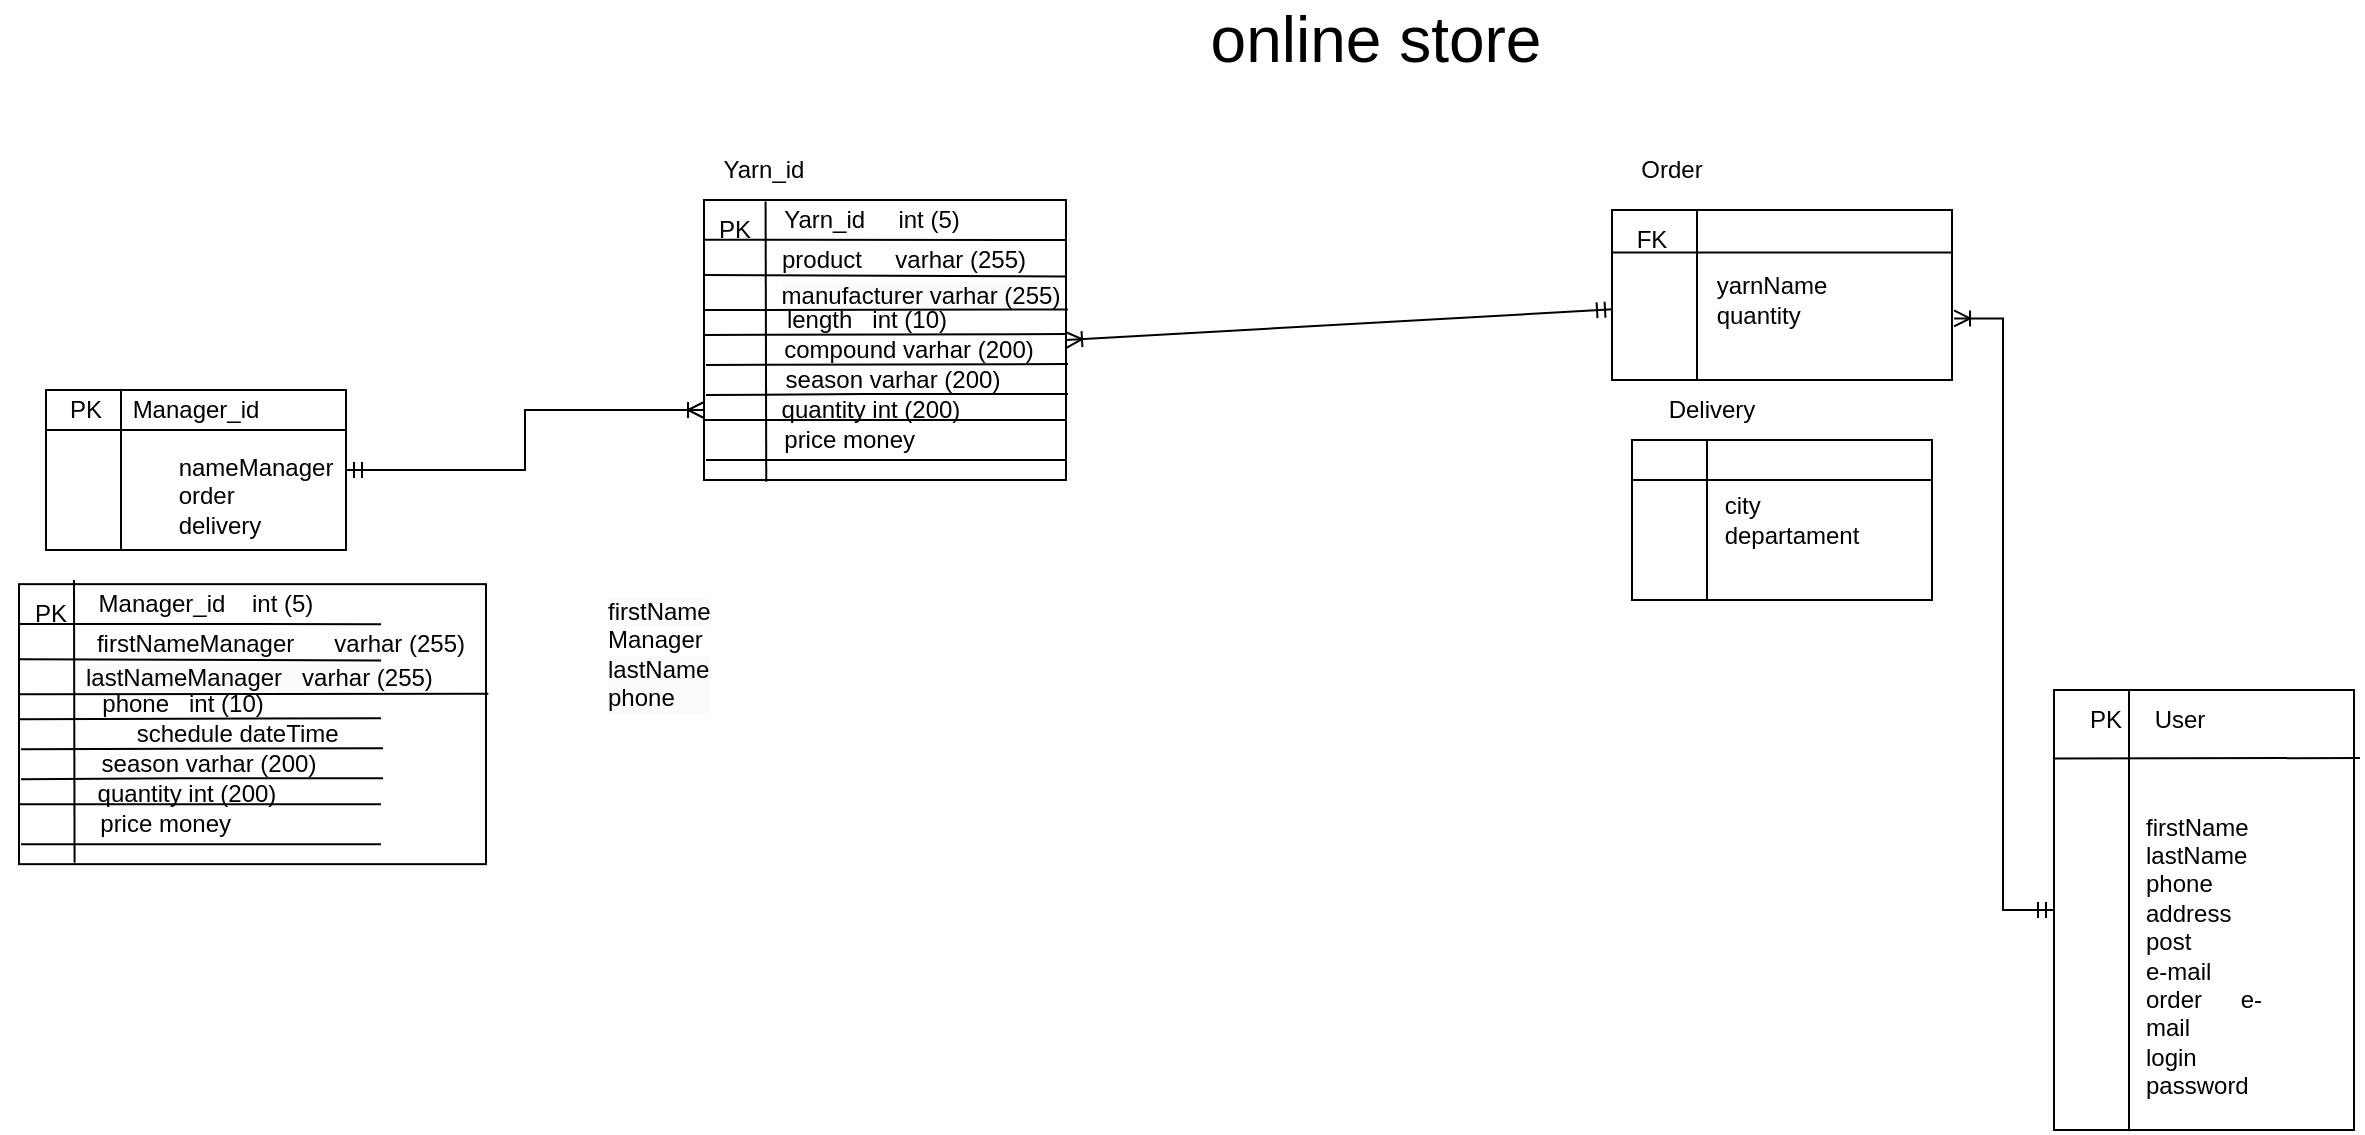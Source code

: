 <mxfile version="21.6.1" type="github">
  <diagram name="Страница 1" id="T4Ymd4aeEVdObeijaIQG">
    <mxGraphModel dx="1172" dy="157" grid="1" gridSize="10" guides="1" tooltips="1" connect="1" arrows="1" fold="1" page="1" pageScale="1" pageWidth="827" pageHeight="1169" math="0" shadow="0">
      <root>
        <mxCell id="0" />
        <mxCell id="1" parent="0" />
        <mxCell id="0Lf7RoLiXzNrAuDKem5A-22" value="" style="rounded=0;whiteSpace=wrap;html=1;" parent="1" vertex="1">
          <mxGeometry x="644" y="365" width="150" height="220" as="geometry" />
        </mxCell>
        <mxCell id="0Lf7RoLiXzNrAuDKem5A-23" value="User" style="text;html=1;strokeColor=none;fillColor=none;align=center;verticalAlign=middle;whiteSpace=wrap;rounded=0;" parent="1" vertex="1">
          <mxGeometry x="677" y="365" width="60" height="30" as="geometry" />
        </mxCell>
        <mxCell id="0Lf7RoLiXzNrAuDKem5A-24" value="" style="endArrow=none;html=1;rounded=0;exitX=0.25;exitY=1;exitDx=0;exitDy=0;entryX=0.25;entryY=0;entryDx=0;entryDy=0;" parent="1" source="0Lf7RoLiXzNrAuDKem5A-22" target="0Lf7RoLiXzNrAuDKem5A-22" edge="1">
          <mxGeometry width="50" height="50" relative="1" as="geometry">
            <mxPoint x="685" y="385" as="sourcePoint" />
            <mxPoint x="735" y="335" as="targetPoint" />
          </mxGeometry>
        </mxCell>
        <mxCell id="0Lf7RoLiXzNrAuDKem5A-28" value="" style="endArrow=none;html=1;rounded=0;exitX=0.064;exitY=1.142;exitDx=0;exitDy=0;exitPerimeter=0;" parent="1" source="0Lf7RoLiXzNrAuDKem5A-29" edge="1">
          <mxGeometry width="50" height="50" relative="1" as="geometry">
            <mxPoint x="647" y="398" as="sourcePoint" />
            <mxPoint x="797" y="399" as="targetPoint" />
          </mxGeometry>
        </mxCell>
        <mxCell id="0Lf7RoLiXzNrAuDKem5A-29" value="PK" style="text;html=1;strokeColor=none;fillColor=none;align=center;verticalAlign=middle;whiteSpace=wrap;rounded=0;" parent="1" vertex="1">
          <mxGeometry x="640" y="365" width="60" height="30" as="geometry" />
        </mxCell>
        <mxCell id="0Lf7RoLiXzNrAuDKem5A-32" value="" style="rounded=0;whiteSpace=wrap;html=1;" parent="1" vertex="1">
          <mxGeometry x="-31" y="120" width="181" height="140" as="geometry" />
        </mxCell>
        <mxCell id="0Lf7RoLiXzNrAuDKem5A-33" value="Yarn_id" style="text;html=1;strokeColor=none;fillColor=none;align=center;verticalAlign=middle;whiteSpace=wrap;rounded=0;" parent="1" vertex="1">
          <mxGeometry x="-31" y="90" width="60" height="30" as="geometry" />
        </mxCell>
        <mxCell id="0Lf7RoLiXzNrAuDKem5A-35" value="" style="endArrow=none;html=1;rounded=0;exitX=0.172;exitY=1.006;exitDx=0;exitDy=0;entryX=0.812;entryY=0.027;entryDx=0;entryDy=0;exitPerimeter=0;entryPerimeter=0;" parent="1" source="0Lf7RoLiXzNrAuDKem5A-32" target="0Lf7RoLiXzNrAuDKem5A-37" edge="1">
          <mxGeometry width="50" height="50" relative="1" as="geometry">
            <mxPoint x="240" y="200" as="sourcePoint" />
            <mxPoint x="290" y="150" as="targetPoint" />
          </mxGeometry>
        </mxCell>
        <mxCell id="0Lf7RoLiXzNrAuDKem5A-37" value="PK" style="text;html=1;strokeColor=none;fillColor=none;align=center;verticalAlign=middle;whiteSpace=wrap;rounded=0;" parent="1" vertex="1">
          <mxGeometry x="-40" y="120" width="49" height="30" as="geometry" />
        </mxCell>
        <mxCell id="0Lf7RoLiXzNrAuDKem5A-47" value="" style="rounded=0;whiteSpace=wrap;html=1;" parent="1" vertex="1">
          <mxGeometry x="423" y="125" width="170" height="85" as="geometry" />
        </mxCell>
        <mxCell id="0Lf7RoLiXzNrAuDKem5A-48" value="" style="rounded=0;whiteSpace=wrap;html=1;" parent="1" vertex="1">
          <mxGeometry x="433" y="240" width="150" height="80" as="geometry" />
        </mxCell>
        <mxCell id="0Lf7RoLiXzNrAuDKem5A-50" value="Order" style="text;html=1;strokeColor=none;fillColor=none;align=center;verticalAlign=middle;whiteSpace=wrap;rounded=0;" parent="1" vertex="1">
          <mxGeometry x="423" y="90" width="60" height="30" as="geometry" />
        </mxCell>
        <mxCell id="0Lf7RoLiXzNrAuDKem5A-51" value="" style="endArrow=none;html=1;rounded=0;exitX=0;exitY=0.25;exitDx=0;exitDy=0;entryX=1;entryY=0.25;entryDx=0;entryDy=0;" parent="1" source="0Lf7RoLiXzNrAuDKem5A-47" target="0Lf7RoLiXzNrAuDKem5A-47" edge="1">
          <mxGeometry width="50" height="50" relative="1" as="geometry">
            <mxPoint x="483" y="180" as="sourcePoint" />
            <mxPoint x="533" y="130" as="targetPoint" />
          </mxGeometry>
        </mxCell>
        <mxCell id="0Lf7RoLiXzNrAuDKem5A-52" value="" style="endArrow=none;html=1;rounded=0;entryX=0.25;entryY=0;entryDx=0;entryDy=0;exitX=0.25;exitY=1;exitDx=0;exitDy=0;" parent="1" source="0Lf7RoLiXzNrAuDKem5A-47" target="0Lf7RoLiXzNrAuDKem5A-47" edge="1">
          <mxGeometry width="50" height="50" relative="1" as="geometry">
            <mxPoint x="483" y="180" as="sourcePoint" />
            <mxPoint x="533" y="130" as="targetPoint" />
          </mxGeometry>
        </mxCell>
        <mxCell id="0Lf7RoLiXzNrAuDKem5A-53" value="yarnName&lt;br&gt;&lt;div style=&quot;text-align: left;&quot;&gt;&lt;span style=&quot;background-color: initial;&quot;&gt;quantity&lt;/span&gt;&lt;/div&gt;" style="text;html=1;strokeColor=none;fillColor=none;align=center;verticalAlign=middle;whiteSpace=wrap;rounded=0;" parent="1" vertex="1">
          <mxGeometry x="473" y="155" width="60" height="30" as="geometry" />
        </mxCell>
        <mxCell id="0Lf7RoLiXzNrAuDKem5A-54" value="FK" style="text;html=1;strokeColor=none;fillColor=none;align=center;verticalAlign=middle;whiteSpace=wrap;rounded=0;" parent="1" vertex="1">
          <mxGeometry x="413" y="125" width="60" height="30" as="geometry" />
        </mxCell>
        <mxCell id="0Lf7RoLiXzNrAuDKem5A-57" value="Delivery" style="text;html=1;strokeColor=none;fillColor=none;align=center;verticalAlign=middle;whiteSpace=wrap;rounded=0;" parent="1" vertex="1">
          <mxGeometry x="443" y="210" width="60" height="30" as="geometry" />
        </mxCell>
        <mxCell id="0Lf7RoLiXzNrAuDKem5A-58" value="" style="endArrow=none;html=1;rounded=0;entryX=0.25;entryY=0;entryDx=0;entryDy=0;exitX=0.25;exitY=1;exitDx=0;exitDy=0;" parent="1" source="0Lf7RoLiXzNrAuDKem5A-48" target="0Lf7RoLiXzNrAuDKem5A-48" edge="1">
          <mxGeometry width="50" height="50" relative="1" as="geometry">
            <mxPoint x="493" y="370" as="sourcePoint" />
            <mxPoint x="543" y="320" as="targetPoint" />
          </mxGeometry>
        </mxCell>
        <mxCell id="0Lf7RoLiXzNrAuDKem5A-59" value="" style="endArrow=none;html=1;rounded=0;exitX=0;exitY=0.25;exitDx=0;exitDy=0;exitPerimeter=0;entryX=1;entryY=0.25;entryDx=0;entryDy=0;" parent="1" source="0Lf7RoLiXzNrAuDKem5A-48" target="0Lf7RoLiXzNrAuDKem5A-48" edge="1">
          <mxGeometry width="50" height="50" relative="1" as="geometry">
            <mxPoint x="493" y="370" as="sourcePoint" />
            <mxPoint x="543" y="320" as="targetPoint" />
          </mxGeometry>
        </mxCell>
        <mxCell id="0Lf7RoLiXzNrAuDKem5A-60" value="&lt;div style=&quot;text-align: left;&quot;&gt;&lt;span style=&quot;background-color: initial;&quot;&gt;city&lt;/span&gt;&lt;/div&gt;&lt;div style=&quot;text-align: left;&quot;&gt;&lt;span style=&quot;background-color: initial;&quot;&gt;departament&lt;/span&gt;&lt;/div&gt;" style="text;html=1;strokeColor=none;fillColor=none;align=center;verticalAlign=middle;whiteSpace=wrap;rounded=0;" parent="1" vertex="1">
          <mxGeometry x="483" y="265" width="60" height="30" as="geometry" />
        </mxCell>
        <mxCell id="0Lf7RoLiXzNrAuDKem5A-61" value="&lt;div style=&quot;text-align: left;&quot;&gt;&lt;span style=&quot;background-color: initial;&quot;&gt;firstName&lt;/span&gt;&lt;/div&gt;&lt;div style=&quot;text-align: left;&quot;&gt;&lt;span style=&quot;background-color: initial;&quot;&gt;lastName&lt;/span&gt;&lt;/div&gt;&lt;div style=&quot;text-align: left;&quot;&gt;&lt;span style=&quot;background-color: initial;&quot;&gt;phone&lt;/span&gt;&lt;/div&gt;&lt;div style=&quot;text-align: left;&quot;&gt;&lt;span style=&quot;background-color: initial;&quot;&gt;address&lt;/span&gt;&lt;/div&gt;&lt;div style=&quot;text-align: left;&quot;&gt;&lt;span style=&quot;background-color: initial;&quot;&gt;post&lt;/span&gt;&lt;/div&gt;&lt;div style=&quot;text-align: left;&quot;&gt;&lt;span style=&quot;background-color: initial;&quot;&gt;e-mail&lt;/span&gt;&lt;/div&gt;&lt;div style=&quot;text-align: justify;&quot;&gt;&lt;span style=&quot;background-color: initial;&quot;&gt;order&amp;nbsp;&lt;/span&gt;e- mail&lt;/div&gt;&lt;div style=&quot;border-color: var(--border-color); text-align: left;&quot;&gt;&lt;span style=&quot;border-color: var(--border-color); background-color: initial;&quot;&gt;login&lt;/span&gt;&lt;/div&gt;&lt;div style=&quot;border-color: var(--border-color); text-align: left;&quot;&gt;&lt;span style=&quot;border-color: var(--border-color); background-color: initial;&quot;&gt;password&lt;/span&gt;&lt;/div&gt;" style="text;html=1;strokeColor=none;fillColor=none;align=center;verticalAlign=middle;whiteSpace=wrap;rounded=0;" parent="1" vertex="1">
          <mxGeometry x="689" y="482.5" width="60" height="30" as="geometry" />
        </mxCell>
        <mxCell id="0Lf7RoLiXzNrAuDKem5A-77" value="" style="rounded=0;whiteSpace=wrap;html=1;" parent="1" vertex="1">
          <mxGeometry x="-360" y="215" width="150" height="80" as="geometry" />
        </mxCell>
        <mxCell id="0Lf7RoLiXzNrAuDKem5A-78" value="Manager_id" style="text;html=1;strokeColor=none;fillColor=none;align=center;verticalAlign=middle;whiteSpace=wrap;rounded=0;" parent="1" vertex="1">
          <mxGeometry x="-320" y="210" width="70" height="30" as="geometry" />
        </mxCell>
        <mxCell id="0Lf7RoLiXzNrAuDKem5A-79" value="" style="endArrow=none;html=1;rounded=0;entryX=0.25;entryY=0;entryDx=0;entryDy=0;exitX=0.25;exitY=1;exitDx=0;exitDy=0;" parent="1" source="0Lf7RoLiXzNrAuDKem5A-77" target="0Lf7RoLiXzNrAuDKem5A-77" edge="1">
          <mxGeometry width="50" height="50" relative="1" as="geometry">
            <mxPoint x="-300" y="345" as="sourcePoint" />
            <mxPoint x="-250" y="295" as="targetPoint" />
          </mxGeometry>
        </mxCell>
        <mxCell id="0Lf7RoLiXzNrAuDKem5A-80" value="" style="endArrow=none;html=1;rounded=0;exitX=0;exitY=0.25;exitDx=0;exitDy=0;exitPerimeter=0;entryX=1;entryY=0.25;entryDx=0;entryDy=0;" parent="1" source="0Lf7RoLiXzNrAuDKem5A-77" target="0Lf7RoLiXzNrAuDKem5A-77" edge="1">
          <mxGeometry width="50" height="50" relative="1" as="geometry">
            <mxPoint x="-300" y="345" as="sourcePoint" />
            <mxPoint x="-250" y="295" as="targetPoint" />
          </mxGeometry>
        </mxCell>
        <mxCell id="0Lf7RoLiXzNrAuDKem5A-81" value="&lt;div style=&quot;text-align: left;&quot;&gt;nameManager&lt;/div&gt;&lt;div style=&quot;text-align: left;&quot;&gt;order&lt;/div&gt;&lt;div style=&quot;text-align: left;&quot;&gt;delivery&lt;/div&gt;" style="text;html=1;strokeColor=none;fillColor=none;align=center;verticalAlign=middle;whiteSpace=wrap;rounded=0;" parent="1" vertex="1">
          <mxGeometry x="-290" y="240" width="70" height="55" as="geometry" />
        </mxCell>
        <mxCell id="0Lf7RoLiXzNrAuDKem5A-82" value="" style="endArrow=ERoneToMany;html=1;rounded=0;edgeStyle=orthogonalEdgeStyle;exitX=1;exitY=0.5;exitDx=0;exitDy=0;entryX=0;entryY=0.75;entryDx=0;entryDy=0;startArrow=ERmandOne;startFill=0;endFill=0;" parent="1" source="0Lf7RoLiXzNrAuDKem5A-77" target="0Lf7RoLiXzNrAuDKem5A-32" edge="1">
          <mxGeometry width="50" height="50" relative="1" as="geometry">
            <mxPoint x="310" y="300" as="sourcePoint" />
            <mxPoint x="110" y="180" as="targetPoint" />
          </mxGeometry>
        </mxCell>
        <mxCell id="0Lf7RoLiXzNrAuDKem5A-88" value="" style="endArrow=ERmandOne;html=1;rounded=0;exitX=1;exitY=0.5;exitDx=0;exitDy=0;startArrow=ERoneToMany;startFill=0;endFill=0;entryX=0.003;entryY=0.584;entryDx=0;entryDy=0;entryPerimeter=0;" parent="1" source="0Lf7RoLiXzNrAuDKem5A-32" target="0Lf7RoLiXzNrAuDKem5A-47" edge="1">
          <mxGeometry width="50" height="50" relative="1" as="geometry">
            <mxPoint x="310" y="300" as="sourcePoint" />
            <mxPoint x="420" y="175" as="targetPoint" />
          </mxGeometry>
        </mxCell>
        <mxCell id="0Lf7RoLiXzNrAuDKem5A-89" value="" style="endArrow=ERmandOne;html=1;rounded=0;edgeStyle=orthogonalEdgeStyle;exitX=1.006;exitY=0.638;exitDx=0;exitDy=0;exitPerimeter=0;entryX=0;entryY=0.5;entryDx=0;entryDy=0;startArrow=ERoneToMany;startFill=0;endFill=0;" parent="1" source="0Lf7RoLiXzNrAuDKem5A-47" target="0Lf7RoLiXzNrAuDKem5A-22" edge="1">
          <mxGeometry width="50" height="50" relative="1" as="geometry">
            <mxPoint x="310" y="300" as="sourcePoint" />
            <mxPoint x="360" y="250" as="targetPoint" />
          </mxGeometry>
        </mxCell>
        <mxCell id="0Lf7RoLiXzNrAuDKem5A-92" value="PK" style="text;html=1;strokeColor=none;fillColor=none;align=center;verticalAlign=middle;whiteSpace=wrap;rounded=0;" parent="1" vertex="1">
          <mxGeometry x="-370" y="210" width="60" height="30" as="geometry" />
        </mxCell>
        <mxCell id="0Lf7RoLiXzNrAuDKem5A-95" value="&lt;font style=&quot;font-size: 32px;&quot;&gt;online store&lt;/font&gt;" style="text;html=1;strokeColor=none;fillColor=none;align=center;verticalAlign=middle;whiteSpace=wrap;rounded=0;" parent="1" vertex="1">
          <mxGeometry x="150" y="20" width="310" height="40" as="geometry" />
        </mxCell>
        <mxCell id="pk9TiOUVp1RMb6NfwxUh-2" value="" style="endArrow=none;html=1;rounded=0;exitX=0.204;exitY=0.667;exitDx=0;exitDy=0;exitPerimeter=0;" parent="1" edge="1">
          <mxGeometry width="50" height="50" relative="1" as="geometry">
            <mxPoint x="-31.504" y="139.87" as="sourcePoint" />
            <mxPoint x="150" y="140" as="targetPoint" />
          </mxGeometry>
        </mxCell>
        <mxCell id="pk9TiOUVp1RMb6NfwxUh-3" value="Yarn_id&amp;nbsp; &amp;nbsp; &amp;nbsp;int (5)" style="text;html=1;strokeColor=none;fillColor=none;align=center;verticalAlign=middle;whiteSpace=wrap;rounded=0;" parent="1" vertex="1">
          <mxGeometry x="2.5" y="115" width="100" height="30" as="geometry" />
        </mxCell>
        <mxCell id="pk9TiOUVp1RMb6NfwxUh-5" value="" style="endArrow=none;html=1;rounded=0;exitX=0;exitY=0.75;exitDx=0;exitDy=0;entryX=0.968;entryY=0.44;entryDx=0;entryDy=0;entryPerimeter=0;" parent="1" target="pk9TiOUVp1RMb6NfwxUh-9" edge="1">
          <mxGeometry width="50" height="50" relative="1" as="geometry">
            <mxPoint x="-31" y="157.5" as="sourcePoint" />
            <mxPoint x="150" y="157" as="targetPoint" />
          </mxGeometry>
        </mxCell>
        <mxCell id="pk9TiOUVp1RMb6NfwxUh-6" value="product&amp;nbsp; &amp;nbsp; &amp;nbsp;varhar (255)" style="text;html=1;strokeColor=none;fillColor=none;align=center;verticalAlign=middle;whiteSpace=wrap;rounded=0;" parent="1" vertex="1">
          <mxGeometry x="6" y="135" width="126" height="30" as="geometry" />
        </mxCell>
        <mxCell id="pk9TiOUVp1RMb6NfwxUh-9" value="&lt;br&gt;&lt;span style=&quot;color: rgb(0, 0, 0); font-family: Helvetica; font-size: 12px; font-style: normal; font-variant-ligatures: normal; font-variant-caps: normal; font-weight: 400; letter-spacing: normal; orphans: 2; text-align: center; text-indent: 0px; text-transform: none; widows: 2; word-spacing: 0px; -webkit-text-stroke-width: 0px; background-color: rgb(251, 251, 251); text-decoration-thickness: initial; text-decoration-style: initial; text-decoration-color: initial; float: none; display: inline !important;&quot;&gt;manufacturer varhar (255)&lt;/span&gt;" style="text;html=1;strokeColor=none;fillColor=none;align=center;verticalAlign=middle;whiteSpace=wrap;rounded=0;" parent="1" vertex="1">
          <mxGeometry y="145" width="155" height="30" as="geometry" />
        </mxCell>
        <mxCell id="pk9TiOUVp1RMb6NfwxUh-11" value="" style="endArrow=none;html=1;rounded=0;exitX=0;exitY=0.75;exitDx=0;exitDy=0;entryX=1.008;entryY=0.199;entryDx=0;entryDy=0;entryPerimeter=0;" parent="1" edge="1">
          <mxGeometry width="50" height="50" relative="1" as="geometry">
            <mxPoint x="-31" y="187.5" as="sourcePoint" />
            <mxPoint x="150" y="187" as="targetPoint" />
          </mxGeometry>
        </mxCell>
        <mxCell id="pk9TiOUVp1RMb6NfwxUh-12" value="length&amp;nbsp; &amp;nbsp;int (10)" style="text;html=1;strokeColor=none;fillColor=none;align=center;verticalAlign=middle;whiteSpace=wrap;rounded=0;" parent="1" vertex="1">
          <mxGeometry y="165" width="101" height="30" as="geometry" />
        </mxCell>
        <mxCell id="pk9TiOUVp1RMb6NfwxUh-14" value="" style="endArrow=none;html=1;rounded=0;exitX=0;exitY=0.75;exitDx=0;exitDy=0;entryX=1.008;entryY=0.199;entryDx=0;entryDy=0;entryPerimeter=0;" parent="1" edge="1">
          <mxGeometry width="50" height="50" relative="1" as="geometry">
            <mxPoint x="-30" y="202.5" as="sourcePoint" />
            <mxPoint x="151" y="202" as="targetPoint" />
          </mxGeometry>
        </mxCell>
        <mxCell id="pk9TiOUVp1RMb6NfwxUh-15" value="compound varhar (200)" style="text;html=1;strokeColor=none;fillColor=none;align=center;verticalAlign=middle;whiteSpace=wrap;rounded=0;" parent="1" vertex="1">
          <mxGeometry x="6" y="180" width="131" height="30" as="geometry" />
        </mxCell>
        <mxCell id="pk9TiOUVp1RMb6NfwxUh-17" value="" style="endArrow=none;html=1;rounded=0;exitX=0;exitY=0.75;exitDx=0;exitDy=0;entryX=1.008;entryY=0.199;entryDx=0;entryDy=0;entryPerimeter=0;" parent="1" edge="1">
          <mxGeometry width="50" height="50" relative="1" as="geometry">
            <mxPoint x="-30" y="217.5" as="sourcePoint" />
            <mxPoint x="151" y="217" as="targetPoint" />
            <Array as="points">
              <mxPoint x="50" y="217" />
            </Array>
          </mxGeometry>
        </mxCell>
        <mxCell id="pk9TiOUVp1RMb6NfwxUh-18" value="season varhar&amp;nbsp;(200)" style="text;html=1;strokeColor=none;fillColor=none;align=center;verticalAlign=middle;whiteSpace=wrap;rounded=0;" parent="1" vertex="1">
          <mxGeometry x="6" y="195" width="115" height="30" as="geometry" />
        </mxCell>
        <mxCell id="pk9TiOUVp1RMb6NfwxUh-22" value="" style="endArrow=none;html=1;rounded=0;exitX=0;exitY=0.75;exitDx=0;exitDy=0;entryX=1.005;entryY=0.391;entryDx=0;entryDy=0;entryPerimeter=0;" parent="1" target="0Lf7RoLiXzNrAuDKem5A-32" edge="1">
          <mxGeometry width="50" height="50" relative="1" as="geometry">
            <mxPoint x="-31" y="175" as="sourcePoint" />
            <mxPoint x="150" y="174.5" as="targetPoint" />
          </mxGeometry>
        </mxCell>
        <mxCell id="mv-qWtKqSbX8jmiEhd1X-4" value="quantity&amp;nbsp;int (200)" style="text;html=1;strokeColor=none;fillColor=none;align=center;verticalAlign=middle;whiteSpace=wrap;rounded=0;" vertex="1" parent="1">
          <mxGeometry x="-5" y="210" width="115" height="30" as="geometry" />
        </mxCell>
        <mxCell id="mv-qWtKqSbX8jmiEhd1X-6" value="" style="endArrow=none;html=1;rounded=0;exitX=-0.004;exitY=0.853;exitDx=0;exitDy=0;exitPerimeter=0;" edge="1" parent="1">
          <mxGeometry width="50" height="50" relative="1" as="geometry">
            <mxPoint x="-31.2" y="230.0" as="sourcePoint" />
            <mxPoint x="150" y="230" as="targetPoint" />
            <Array as="points" />
          </mxGeometry>
        </mxCell>
        <mxCell id="mv-qWtKqSbX8jmiEhd1X-7" value="" style="endArrow=none;html=1;rounded=0;" edge="1" parent="1">
          <mxGeometry width="50" height="50" relative="1" as="geometry">
            <mxPoint x="-30" y="250" as="sourcePoint" />
            <mxPoint x="150" y="250" as="targetPoint" />
          </mxGeometry>
        </mxCell>
        <mxCell id="mv-qWtKqSbX8jmiEhd1X-8" value="price money&amp;nbsp;" style="text;html=1;strokeColor=none;fillColor=none;align=center;verticalAlign=middle;whiteSpace=wrap;rounded=0;" vertex="1" parent="1">
          <mxGeometry x="-14" y="225" width="115" height="30" as="geometry" />
        </mxCell>
        <mxCell id="mv-qWtKqSbX8jmiEhd1X-9" value="&lt;div style=&quot;border-color: var(--border-color); color: rgb(0, 0, 0); font-family: Helvetica; font-size: 12px; font-style: normal; font-variant-ligatures: normal; font-variant-caps: normal; font-weight: 400; letter-spacing: normal; orphans: 2; text-indent: 0px; text-transform: none; widows: 2; word-spacing: 0px; -webkit-text-stroke-width: 0px; background-color: rgb(251, 251, 251); text-decoration-thickness: initial; text-decoration-style: initial; text-decoration-color: initial; text-align: left;&quot;&gt;&lt;span style=&quot;border-color: var(--border-color); background-color: initial;&quot;&gt;firstName&lt;/span&gt;&lt;/div&gt;Manager&lt;div style=&quot;border-color: var(--border-color); color: rgb(0, 0, 0); font-family: Helvetica; font-size: 12px; font-style: normal; font-variant-ligatures: normal; font-variant-caps: normal; font-weight: 400; letter-spacing: normal; orphans: 2; text-indent: 0px; text-transform: none; widows: 2; word-spacing: 0px; -webkit-text-stroke-width: 0px; background-color: rgb(251, 251, 251); text-decoration-thickness: initial; text-decoration-style: initial; text-decoration-color: initial; text-align: left;&quot;&gt;&lt;span style=&quot;border-color: var(--border-color); background-color: initial;&quot;&gt;lastName&lt;/span&gt;&lt;/div&gt;&lt;div style=&quot;border-color: var(--border-color); color: rgb(0, 0, 0); font-family: Helvetica; font-size: 12px; font-style: normal; font-variant-ligatures: normal; font-variant-caps: normal; font-weight: 400; letter-spacing: normal; orphans: 2; text-indent: 0px; text-transform: none; widows: 2; word-spacing: 0px; -webkit-text-stroke-width: 0px; background-color: rgb(251, 251, 251); text-decoration-thickness: initial; text-decoration-style: initial; text-decoration-color: initial; text-align: left;&quot;&gt;&lt;span style=&quot;border-color: var(--border-color); background-color: initial;&quot;&gt;phone&lt;/span&gt;&lt;/div&gt;" style="text;whiteSpace=wrap;html=1;" vertex="1" parent="1">
          <mxGeometry x="-81" y="312.08" width="160" height="70" as="geometry" />
        </mxCell>
        <mxCell id="mv-qWtKqSbX8jmiEhd1X-10" value="" style="rounded=0;whiteSpace=wrap;html=1;" vertex="1" parent="1">
          <mxGeometry x="-373.5" y="312.08" width="233.5" height="140" as="geometry" />
        </mxCell>
        <mxCell id="mv-qWtKqSbX8jmiEhd1X-11" value="" style="endArrow=none;html=1;rounded=0;exitX=0.119;exitY=0.995;exitDx=0;exitDy=0;exitPerimeter=0;" edge="1" parent="1" source="mv-qWtKqSbX8jmiEhd1X-10">
          <mxGeometry width="50" height="50" relative="1" as="geometry">
            <mxPoint x="-102.5" y="392.08" as="sourcePoint" />
            <mxPoint x="-346" y="310" as="targetPoint" />
          </mxGeometry>
        </mxCell>
        <mxCell id="mv-qWtKqSbX8jmiEhd1X-12" value="PK" style="text;html=1;strokeColor=none;fillColor=none;align=center;verticalAlign=middle;whiteSpace=wrap;rounded=0;" vertex="1" parent="1">
          <mxGeometry x="-382.5" y="312.08" width="49" height="30" as="geometry" />
        </mxCell>
        <mxCell id="mv-qWtKqSbX8jmiEhd1X-13" value="" style="endArrow=none;html=1;rounded=0;exitX=0.204;exitY=0.667;exitDx=0;exitDy=0;exitPerimeter=0;" edge="1" parent="1">
          <mxGeometry width="50" height="50" relative="1" as="geometry">
            <mxPoint x="-374.004" y="331.95" as="sourcePoint" />
            <mxPoint x="-192.5" y="332.08" as="targetPoint" />
          </mxGeometry>
        </mxCell>
        <mxCell id="mv-qWtKqSbX8jmiEhd1X-14" value="Manager_id&amp;nbsp; &amp;nbsp; int (5)" style="text;html=1;strokeColor=none;fillColor=none;align=center;verticalAlign=middle;whiteSpace=wrap;rounded=0;" vertex="1" parent="1">
          <mxGeometry x="-340" y="307.08" width="120" height="30" as="geometry" />
        </mxCell>
        <mxCell id="mv-qWtKqSbX8jmiEhd1X-15" value="" style="endArrow=none;html=1;rounded=0;exitX=0;exitY=0.75;exitDx=0;exitDy=0;entryX=0.968;entryY=0.44;entryDx=0;entryDy=0;entryPerimeter=0;" edge="1" parent="1">
          <mxGeometry width="50" height="50" relative="1" as="geometry">
            <mxPoint x="-373.5" y="349.58" as="sourcePoint" />
            <mxPoint x="-192.46" y="350.28" as="targetPoint" />
          </mxGeometry>
        </mxCell>
        <mxCell id="mv-qWtKqSbX8jmiEhd1X-16" value="firstNameManager&amp;nbsp; &amp;nbsp; &amp;nbsp; varhar (255)" style="text;html=1;strokeColor=none;fillColor=none;align=center;verticalAlign=middle;whiteSpace=wrap;rounded=0;" vertex="1" parent="1">
          <mxGeometry x="-336.5" y="327.08" width="186.5" height="30" as="geometry" />
        </mxCell>
        <mxCell id="mv-qWtKqSbX8jmiEhd1X-18" value="" style="endArrow=none;html=1;rounded=0;exitX=0;exitY=0.75;exitDx=0;exitDy=0;entryX=1.008;entryY=0.199;entryDx=0;entryDy=0;entryPerimeter=0;" edge="1" parent="1">
          <mxGeometry width="50" height="50" relative="1" as="geometry">
            <mxPoint x="-373.5" y="379.58" as="sourcePoint" />
            <mxPoint x="-192.5" y="379.08" as="targetPoint" />
          </mxGeometry>
        </mxCell>
        <mxCell id="mv-qWtKqSbX8jmiEhd1X-19" value="phone&amp;nbsp; &amp;nbsp;int (10)" style="text;html=1;strokeColor=none;fillColor=none;align=center;verticalAlign=middle;whiteSpace=wrap;rounded=0;" vertex="1" parent="1">
          <mxGeometry x="-342.5" y="357.08" width="101" height="30" as="geometry" />
        </mxCell>
        <mxCell id="mv-qWtKqSbX8jmiEhd1X-20" value="" style="endArrow=none;html=1;rounded=0;exitX=0;exitY=0.75;exitDx=0;exitDy=0;entryX=1.008;entryY=0.199;entryDx=0;entryDy=0;entryPerimeter=0;" edge="1" parent="1">
          <mxGeometry width="50" height="50" relative="1" as="geometry">
            <mxPoint x="-372.5" y="394.58" as="sourcePoint" />
            <mxPoint x="-191.5" y="394.08" as="targetPoint" />
          </mxGeometry>
        </mxCell>
        <mxCell id="mv-qWtKqSbX8jmiEhd1X-21" value="schedule&amp;nbsp;dateTime&amp;nbsp;" style="text;html=1;strokeColor=none;fillColor=none;align=center;verticalAlign=middle;whiteSpace=wrap;rounded=0;" vertex="1" parent="1">
          <mxGeometry x="-336.5" y="372.08" width="146.5" height="30" as="geometry" />
        </mxCell>
        <mxCell id="mv-qWtKqSbX8jmiEhd1X-22" value="" style="endArrow=none;html=1;rounded=0;exitX=0;exitY=0.75;exitDx=0;exitDy=0;entryX=1.008;entryY=0.199;entryDx=0;entryDy=0;entryPerimeter=0;" edge="1" parent="1">
          <mxGeometry width="50" height="50" relative="1" as="geometry">
            <mxPoint x="-372.5" y="409.58" as="sourcePoint" />
            <mxPoint x="-191.5" y="409.08" as="targetPoint" />
            <Array as="points">
              <mxPoint x="-292.5" y="409.08" />
            </Array>
          </mxGeometry>
        </mxCell>
        <mxCell id="mv-qWtKqSbX8jmiEhd1X-23" value="season varhar&amp;nbsp;(200)" style="text;html=1;strokeColor=none;fillColor=none;align=center;verticalAlign=middle;whiteSpace=wrap;rounded=0;" vertex="1" parent="1">
          <mxGeometry x="-336.5" y="387.08" width="115" height="30" as="geometry" />
        </mxCell>
        <mxCell id="mv-qWtKqSbX8jmiEhd1X-24" value="" style="endArrow=none;html=1;rounded=0;exitX=0;exitY=0.75;exitDx=0;exitDy=0;entryX=1.005;entryY=0.391;entryDx=0;entryDy=0;entryPerimeter=0;" edge="1" parent="1" target="mv-qWtKqSbX8jmiEhd1X-10">
          <mxGeometry width="50" height="50" relative="1" as="geometry">
            <mxPoint x="-373.5" y="367.08" as="sourcePoint" />
            <mxPoint x="-192.5" y="366.58" as="targetPoint" />
          </mxGeometry>
        </mxCell>
        <mxCell id="mv-qWtKqSbX8jmiEhd1X-25" value="quantity&amp;nbsp;int (200)" style="text;html=1;strokeColor=none;fillColor=none;align=center;verticalAlign=middle;whiteSpace=wrap;rounded=0;" vertex="1" parent="1">
          <mxGeometry x="-347.5" y="402.08" width="115" height="30" as="geometry" />
        </mxCell>
        <mxCell id="mv-qWtKqSbX8jmiEhd1X-26" value="" style="endArrow=none;html=1;rounded=0;exitX=-0.004;exitY=0.853;exitDx=0;exitDy=0;exitPerimeter=0;" edge="1" parent="1">
          <mxGeometry width="50" height="50" relative="1" as="geometry">
            <mxPoint x="-373.7" y="422.08" as="sourcePoint" />
            <mxPoint x="-192.5" y="422.08" as="targetPoint" />
            <Array as="points" />
          </mxGeometry>
        </mxCell>
        <mxCell id="mv-qWtKqSbX8jmiEhd1X-27" value="" style="endArrow=none;html=1;rounded=0;" edge="1" parent="1">
          <mxGeometry width="50" height="50" relative="1" as="geometry">
            <mxPoint x="-372.5" y="442.08" as="sourcePoint" />
            <mxPoint x="-192.5" y="442.08" as="targetPoint" />
          </mxGeometry>
        </mxCell>
        <mxCell id="mv-qWtKqSbX8jmiEhd1X-28" value="price money&amp;nbsp;" style="text;html=1;strokeColor=none;fillColor=none;align=center;verticalAlign=middle;whiteSpace=wrap;rounded=0;" vertex="1" parent="1">
          <mxGeometry x="-356.5" y="417.08" width="115" height="30" as="geometry" />
        </mxCell>
        <mxCell id="mv-qWtKqSbX8jmiEhd1X-29" value="&lt;span style=&quot;color: rgb(0, 0, 0); font-family: Helvetica; font-size: 12px; font-style: normal; font-variant-ligatures: normal; font-variant-caps: normal; font-weight: 400; letter-spacing: normal; orphans: 2; text-align: center; text-indent: 0px; text-transform: none; widows: 2; word-spacing: 0px; -webkit-text-stroke-width: 0px; background-color: rgb(251, 251, 251); text-decoration-thickness: initial; text-decoration-style: initial; text-decoration-color: initial; float: none; display: inline !important;&quot;&gt;lastNameManager&amp;nbsp; &amp;nbsp;varhar (255)&lt;/span&gt;" style="text;whiteSpace=wrap;html=1;" vertex="1" parent="1">
          <mxGeometry x="-342.5" y="345" width="192.5" height="12.08" as="geometry" />
        </mxCell>
      </root>
    </mxGraphModel>
  </diagram>
</mxfile>
